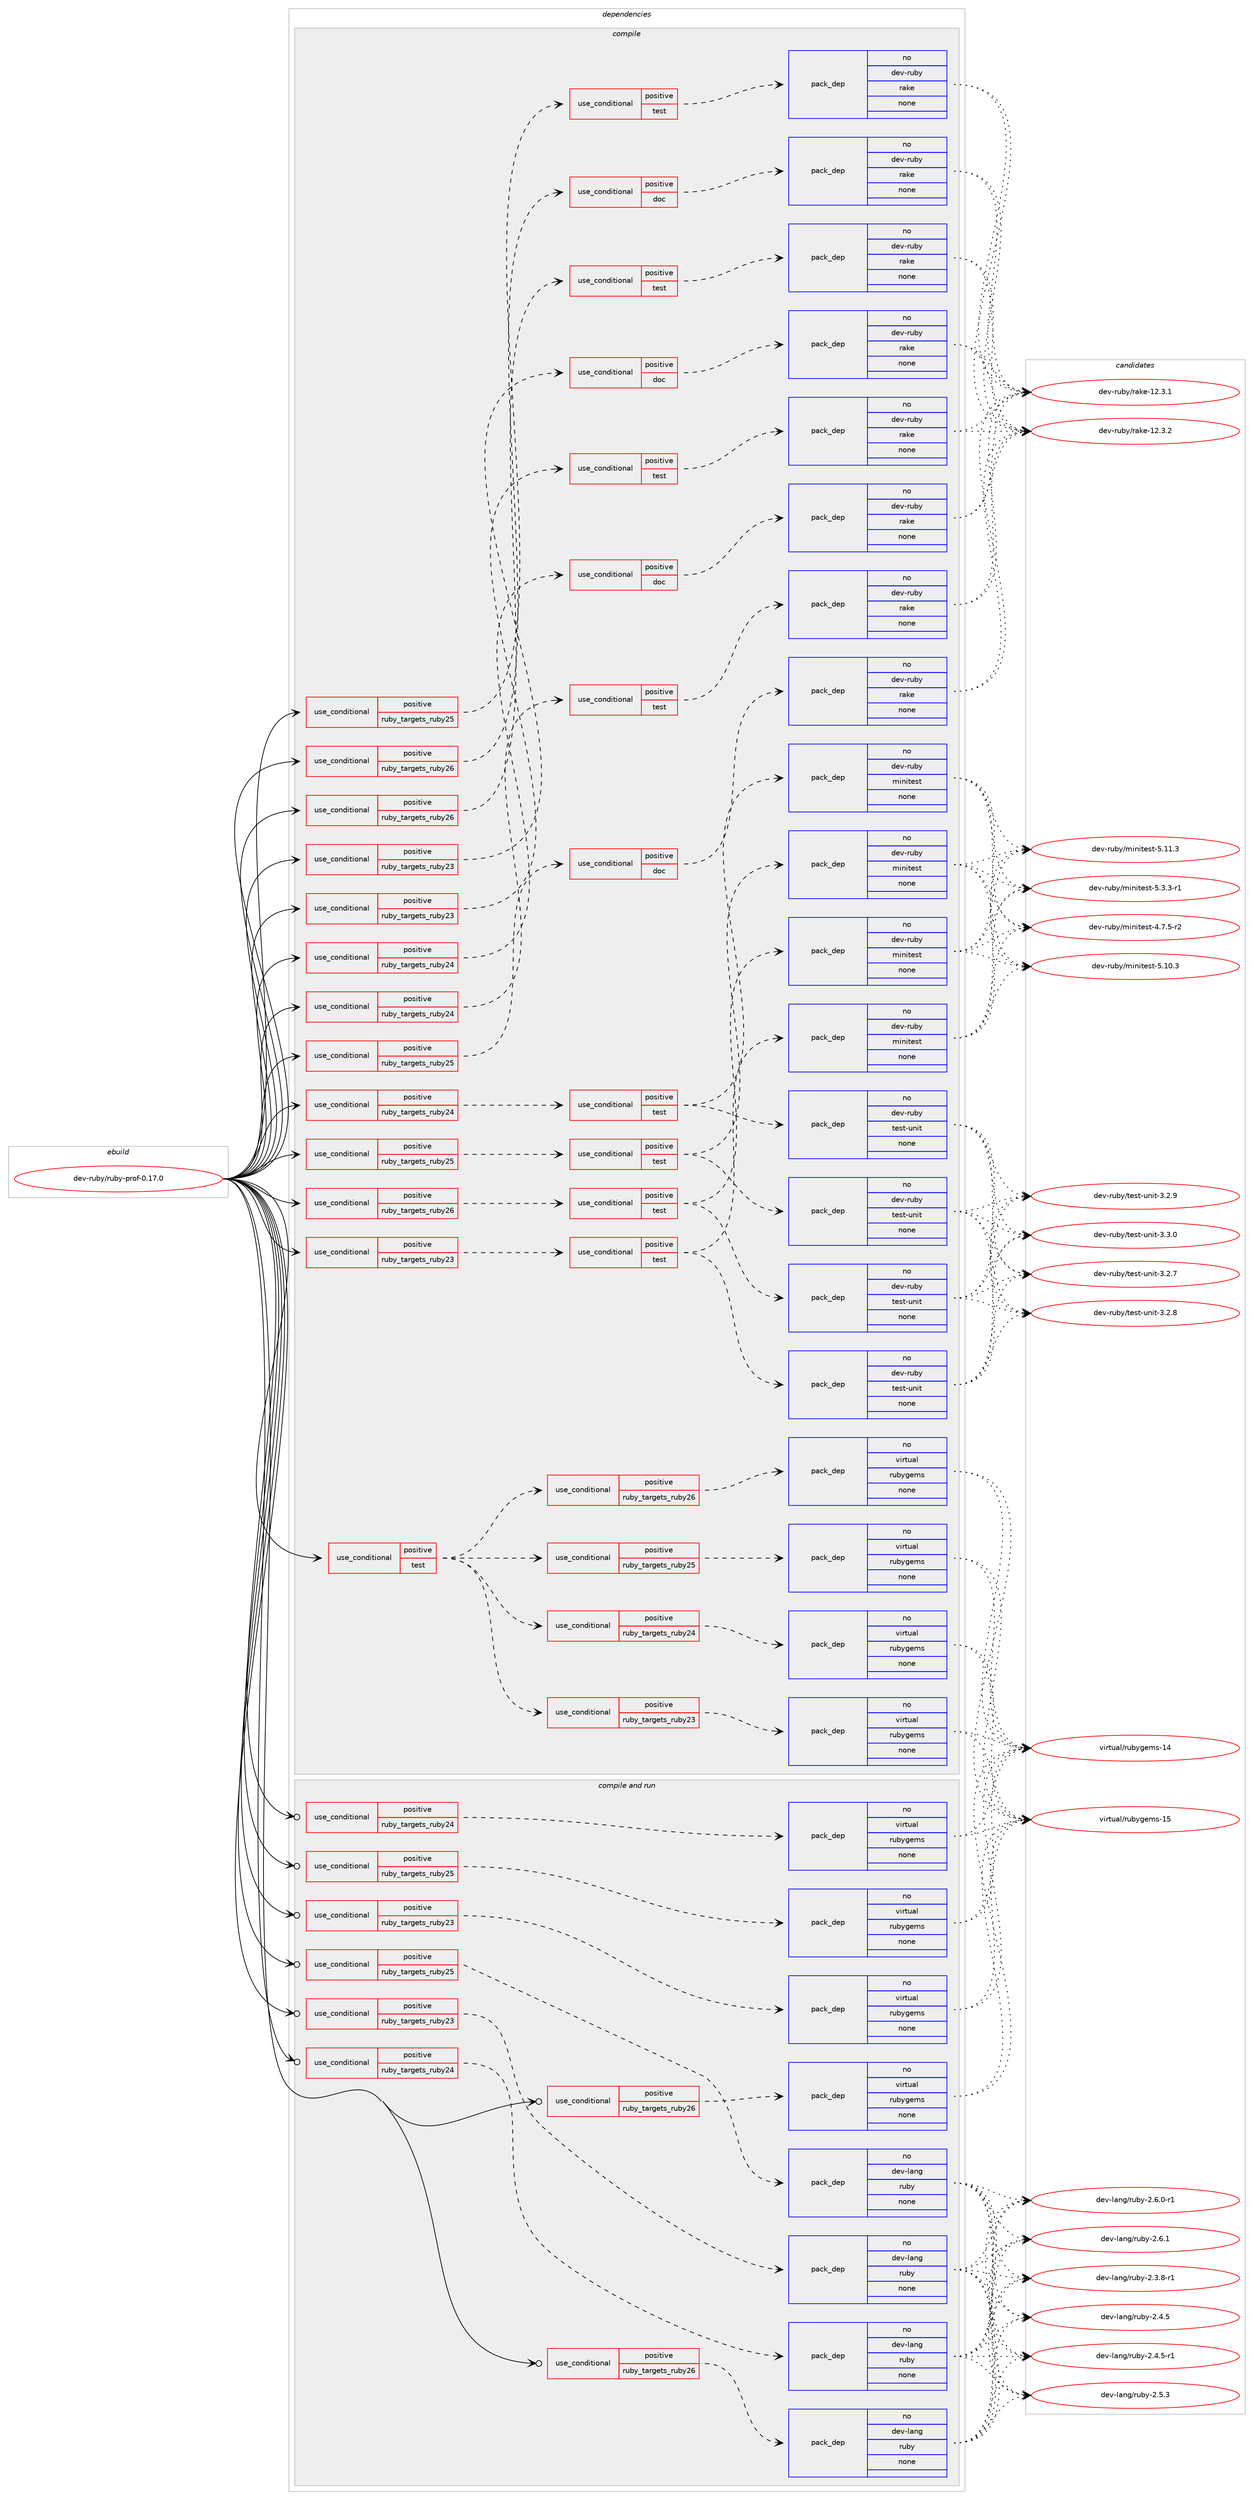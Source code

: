 digraph prolog {

# *************
# Graph options
# *************

newrank=true;
concentrate=true;
compound=true;
graph [rankdir=LR,fontname=Helvetica,fontsize=10,ranksep=1.5];#, ranksep=2.5, nodesep=0.2];
edge  [arrowhead=vee];
node  [fontname=Helvetica,fontsize=10];

# **********
# The ebuild
# **********

subgraph cluster_leftcol {
color=gray;
rank=same;
label=<<i>ebuild</i>>;
id [label="dev-ruby/ruby-prof-0.17.0", color=red, width=4, href="../dev-ruby/ruby-prof-0.17.0.svg"];
}

# ****************
# The dependencies
# ****************

subgraph cluster_midcol {
color=gray;
label=<<i>dependencies</i>>;
subgraph cluster_compile {
fillcolor="#eeeeee";
style=filled;
label=<<i>compile</i>>;
subgraph cond415959 {
dependency1524948 [label=<<TABLE BORDER="0" CELLBORDER="1" CELLSPACING="0" CELLPADDING="4"><TR><TD ROWSPAN="3" CELLPADDING="10">use_conditional</TD></TR><TR><TD>positive</TD></TR><TR><TD>ruby_targets_ruby23</TD></TR></TABLE>>, shape=none, color=red];
subgraph cond415960 {
dependency1524949 [label=<<TABLE BORDER="0" CELLBORDER="1" CELLSPACING="0" CELLPADDING="4"><TR><TD ROWSPAN="3" CELLPADDING="10">use_conditional</TD></TR><TR><TD>positive</TD></TR><TR><TD>doc</TD></TR></TABLE>>, shape=none, color=red];
subgraph pack1085483 {
dependency1524950 [label=<<TABLE BORDER="0" CELLBORDER="1" CELLSPACING="0" CELLPADDING="4" WIDTH="220"><TR><TD ROWSPAN="6" CELLPADDING="30">pack_dep</TD></TR><TR><TD WIDTH="110">no</TD></TR><TR><TD>dev-ruby</TD></TR><TR><TD>rake</TD></TR><TR><TD>none</TD></TR><TR><TD></TD></TR></TABLE>>, shape=none, color=blue];
}
dependency1524949:e -> dependency1524950:w [weight=20,style="dashed",arrowhead="vee"];
}
dependency1524948:e -> dependency1524949:w [weight=20,style="dashed",arrowhead="vee"];
}
id:e -> dependency1524948:w [weight=20,style="solid",arrowhead="vee"];
subgraph cond415961 {
dependency1524951 [label=<<TABLE BORDER="0" CELLBORDER="1" CELLSPACING="0" CELLPADDING="4"><TR><TD ROWSPAN="3" CELLPADDING="10">use_conditional</TD></TR><TR><TD>positive</TD></TR><TR><TD>ruby_targets_ruby23</TD></TR></TABLE>>, shape=none, color=red];
subgraph cond415962 {
dependency1524952 [label=<<TABLE BORDER="0" CELLBORDER="1" CELLSPACING="0" CELLPADDING="4"><TR><TD ROWSPAN="3" CELLPADDING="10">use_conditional</TD></TR><TR><TD>positive</TD></TR><TR><TD>test</TD></TR></TABLE>>, shape=none, color=red];
subgraph pack1085484 {
dependency1524953 [label=<<TABLE BORDER="0" CELLBORDER="1" CELLSPACING="0" CELLPADDING="4" WIDTH="220"><TR><TD ROWSPAN="6" CELLPADDING="30">pack_dep</TD></TR><TR><TD WIDTH="110">no</TD></TR><TR><TD>dev-ruby</TD></TR><TR><TD>rake</TD></TR><TR><TD>none</TD></TR><TR><TD></TD></TR></TABLE>>, shape=none, color=blue];
}
dependency1524952:e -> dependency1524953:w [weight=20,style="dashed",arrowhead="vee"];
}
dependency1524951:e -> dependency1524952:w [weight=20,style="dashed",arrowhead="vee"];
}
id:e -> dependency1524951:w [weight=20,style="solid",arrowhead="vee"];
subgraph cond415963 {
dependency1524954 [label=<<TABLE BORDER="0" CELLBORDER="1" CELLSPACING="0" CELLPADDING="4"><TR><TD ROWSPAN="3" CELLPADDING="10">use_conditional</TD></TR><TR><TD>positive</TD></TR><TR><TD>ruby_targets_ruby23</TD></TR></TABLE>>, shape=none, color=red];
subgraph cond415964 {
dependency1524955 [label=<<TABLE BORDER="0" CELLBORDER="1" CELLSPACING="0" CELLPADDING="4"><TR><TD ROWSPAN="3" CELLPADDING="10">use_conditional</TD></TR><TR><TD>positive</TD></TR><TR><TD>test</TD></TR></TABLE>>, shape=none, color=red];
subgraph pack1085485 {
dependency1524956 [label=<<TABLE BORDER="0" CELLBORDER="1" CELLSPACING="0" CELLPADDING="4" WIDTH="220"><TR><TD ROWSPAN="6" CELLPADDING="30">pack_dep</TD></TR><TR><TD WIDTH="110">no</TD></TR><TR><TD>dev-ruby</TD></TR><TR><TD>test-unit</TD></TR><TR><TD>none</TD></TR><TR><TD></TD></TR></TABLE>>, shape=none, color=blue];
}
dependency1524955:e -> dependency1524956:w [weight=20,style="dashed",arrowhead="vee"];
subgraph pack1085486 {
dependency1524957 [label=<<TABLE BORDER="0" CELLBORDER="1" CELLSPACING="0" CELLPADDING="4" WIDTH="220"><TR><TD ROWSPAN="6" CELLPADDING="30">pack_dep</TD></TR><TR><TD WIDTH="110">no</TD></TR><TR><TD>dev-ruby</TD></TR><TR><TD>minitest</TD></TR><TR><TD>none</TD></TR><TR><TD></TD></TR></TABLE>>, shape=none, color=blue];
}
dependency1524955:e -> dependency1524957:w [weight=20,style="dashed",arrowhead="vee"];
}
dependency1524954:e -> dependency1524955:w [weight=20,style="dashed",arrowhead="vee"];
}
id:e -> dependency1524954:w [weight=20,style="solid",arrowhead="vee"];
subgraph cond415965 {
dependency1524958 [label=<<TABLE BORDER="0" CELLBORDER="1" CELLSPACING="0" CELLPADDING="4"><TR><TD ROWSPAN="3" CELLPADDING="10">use_conditional</TD></TR><TR><TD>positive</TD></TR><TR><TD>ruby_targets_ruby24</TD></TR></TABLE>>, shape=none, color=red];
subgraph cond415966 {
dependency1524959 [label=<<TABLE BORDER="0" CELLBORDER="1" CELLSPACING="0" CELLPADDING="4"><TR><TD ROWSPAN="3" CELLPADDING="10">use_conditional</TD></TR><TR><TD>positive</TD></TR><TR><TD>doc</TD></TR></TABLE>>, shape=none, color=red];
subgraph pack1085487 {
dependency1524960 [label=<<TABLE BORDER="0" CELLBORDER="1" CELLSPACING="0" CELLPADDING="4" WIDTH="220"><TR><TD ROWSPAN="6" CELLPADDING="30">pack_dep</TD></TR><TR><TD WIDTH="110">no</TD></TR><TR><TD>dev-ruby</TD></TR><TR><TD>rake</TD></TR><TR><TD>none</TD></TR><TR><TD></TD></TR></TABLE>>, shape=none, color=blue];
}
dependency1524959:e -> dependency1524960:w [weight=20,style="dashed",arrowhead="vee"];
}
dependency1524958:e -> dependency1524959:w [weight=20,style="dashed",arrowhead="vee"];
}
id:e -> dependency1524958:w [weight=20,style="solid",arrowhead="vee"];
subgraph cond415967 {
dependency1524961 [label=<<TABLE BORDER="0" CELLBORDER="1" CELLSPACING="0" CELLPADDING="4"><TR><TD ROWSPAN="3" CELLPADDING="10">use_conditional</TD></TR><TR><TD>positive</TD></TR><TR><TD>ruby_targets_ruby24</TD></TR></TABLE>>, shape=none, color=red];
subgraph cond415968 {
dependency1524962 [label=<<TABLE BORDER="0" CELLBORDER="1" CELLSPACING="0" CELLPADDING="4"><TR><TD ROWSPAN="3" CELLPADDING="10">use_conditional</TD></TR><TR><TD>positive</TD></TR><TR><TD>test</TD></TR></TABLE>>, shape=none, color=red];
subgraph pack1085488 {
dependency1524963 [label=<<TABLE BORDER="0" CELLBORDER="1" CELLSPACING="0" CELLPADDING="4" WIDTH="220"><TR><TD ROWSPAN="6" CELLPADDING="30">pack_dep</TD></TR><TR><TD WIDTH="110">no</TD></TR><TR><TD>dev-ruby</TD></TR><TR><TD>rake</TD></TR><TR><TD>none</TD></TR><TR><TD></TD></TR></TABLE>>, shape=none, color=blue];
}
dependency1524962:e -> dependency1524963:w [weight=20,style="dashed",arrowhead="vee"];
}
dependency1524961:e -> dependency1524962:w [weight=20,style="dashed",arrowhead="vee"];
}
id:e -> dependency1524961:w [weight=20,style="solid",arrowhead="vee"];
subgraph cond415969 {
dependency1524964 [label=<<TABLE BORDER="0" CELLBORDER="1" CELLSPACING="0" CELLPADDING="4"><TR><TD ROWSPAN="3" CELLPADDING="10">use_conditional</TD></TR><TR><TD>positive</TD></TR><TR><TD>ruby_targets_ruby24</TD></TR></TABLE>>, shape=none, color=red];
subgraph cond415970 {
dependency1524965 [label=<<TABLE BORDER="0" CELLBORDER="1" CELLSPACING="0" CELLPADDING="4"><TR><TD ROWSPAN="3" CELLPADDING="10">use_conditional</TD></TR><TR><TD>positive</TD></TR><TR><TD>test</TD></TR></TABLE>>, shape=none, color=red];
subgraph pack1085489 {
dependency1524966 [label=<<TABLE BORDER="0" CELLBORDER="1" CELLSPACING="0" CELLPADDING="4" WIDTH="220"><TR><TD ROWSPAN="6" CELLPADDING="30">pack_dep</TD></TR><TR><TD WIDTH="110">no</TD></TR><TR><TD>dev-ruby</TD></TR><TR><TD>test-unit</TD></TR><TR><TD>none</TD></TR><TR><TD></TD></TR></TABLE>>, shape=none, color=blue];
}
dependency1524965:e -> dependency1524966:w [weight=20,style="dashed",arrowhead="vee"];
subgraph pack1085490 {
dependency1524967 [label=<<TABLE BORDER="0" CELLBORDER="1" CELLSPACING="0" CELLPADDING="4" WIDTH="220"><TR><TD ROWSPAN="6" CELLPADDING="30">pack_dep</TD></TR><TR><TD WIDTH="110">no</TD></TR><TR><TD>dev-ruby</TD></TR><TR><TD>minitest</TD></TR><TR><TD>none</TD></TR><TR><TD></TD></TR></TABLE>>, shape=none, color=blue];
}
dependency1524965:e -> dependency1524967:w [weight=20,style="dashed",arrowhead="vee"];
}
dependency1524964:e -> dependency1524965:w [weight=20,style="dashed",arrowhead="vee"];
}
id:e -> dependency1524964:w [weight=20,style="solid",arrowhead="vee"];
subgraph cond415971 {
dependency1524968 [label=<<TABLE BORDER="0" CELLBORDER="1" CELLSPACING="0" CELLPADDING="4"><TR><TD ROWSPAN="3" CELLPADDING="10">use_conditional</TD></TR><TR><TD>positive</TD></TR><TR><TD>ruby_targets_ruby25</TD></TR></TABLE>>, shape=none, color=red];
subgraph cond415972 {
dependency1524969 [label=<<TABLE BORDER="0" CELLBORDER="1" CELLSPACING="0" CELLPADDING="4"><TR><TD ROWSPAN="3" CELLPADDING="10">use_conditional</TD></TR><TR><TD>positive</TD></TR><TR><TD>doc</TD></TR></TABLE>>, shape=none, color=red];
subgraph pack1085491 {
dependency1524970 [label=<<TABLE BORDER="0" CELLBORDER="1" CELLSPACING="0" CELLPADDING="4" WIDTH="220"><TR><TD ROWSPAN="6" CELLPADDING="30">pack_dep</TD></TR><TR><TD WIDTH="110">no</TD></TR><TR><TD>dev-ruby</TD></TR><TR><TD>rake</TD></TR><TR><TD>none</TD></TR><TR><TD></TD></TR></TABLE>>, shape=none, color=blue];
}
dependency1524969:e -> dependency1524970:w [weight=20,style="dashed",arrowhead="vee"];
}
dependency1524968:e -> dependency1524969:w [weight=20,style="dashed",arrowhead="vee"];
}
id:e -> dependency1524968:w [weight=20,style="solid",arrowhead="vee"];
subgraph cond415973 {
dependency1524971 [label=<<TABLE BORDER="0" CELLBORDER="1" CELLSPACING="0" CELLPADDING="4"><TR><TD ROWSPAN="3" CELLPADDING="10">use_conditional</TD></TR><TR><TD>positive</TD></TR><TR><TD>ruby_targets_ruby25</TD></TR></TABLE>>, shape=none, color=red];
subgraph cond415974 {
dependency1524972 [label=<<TABLE BORDER="0" CELLBORDER="1" CELLSPACING="0" CELLPADDING="4"><TR><TD ROWSPAN="3" CELLPADDING="10">use_conditional</TD></TR><TR><TD>positive</TD></TR><TR><TD>test</TD></TR></TABLE>>, shape=none, color=red];
subgraph pack1085492 {
dependency1524973 [label=<<TABLE BORDER="0" CELLBORDER="1" CELLSPACING="0" CELLPADDING="4" WIDTH="220"><TR><TD ROWSPAN="6" CELLPADDING="30">pack_dep</TD></TR><TR><TD WIDTH="110">no</TD></TR><TR><TD>dev-ruby</TD></TR><TR><TD>rake</TD></TR><TR><TD>none</TD></TR><TR><TD></TD></TR></TABLE>>, shape=none, color=blue];
}
dependency1524972:e -> dependency1524973:w [weight=20,style="dashed",arrowhead="vee"];
}
dependency1524971:e -> dependency1524972:w [weight=20,style="dashed",arrowhead="vee"];
}
id:e -> dependency1524971:w [weight=20,style="solid",arrowhead="vee"];
subgraph cond415975 {
dependency1524974 [label=<<TABLE BORDER="0" CELLBORDER="1" CELLSPACING="0" CELLPADDING="4"><TR><TD ROWSPAN="3" CELLPADDING="10">use_conditional</TD></TR><TR><TD>positive</TD></TR><TR><TD>ruby_targets_ruby25</TD></TR></TABLE>>, shape=none, color=red];
subgraph cond415976 {
dependency1524975 [label=<<TABLE BORDER="0" CELLBORDER="1" CELLSPACING="0" CELLPADDING="4"><TR><TD ROWSPAN="3" CELLPADDING="10">use_conditional</TD></TR><TR><TD>positive</TD></TR><TR><TD>test</TD></TR></TABLE>>, shape=none, color=red];
subgraph pack1085493 {
dependency1524976 [label=<<TABLE BORDER="0" CELLBORDER="1" CELLSPACING="0" CELLPADDING="4" WIDTH="220"><TR><TD ROWSPAN="6" CELLPADDING="30">pack_dep</TD></TR><TR><TD WIDTH="110">no</TD></TR><TR><TD>dev-ruby</TD></TR><TR><TD>test-unit</TD></TR><TR><TD>none</TD></TR><TR><TD></TD></TR></TABLE>>, shape=none, color=blue];
}
dependency1524975:e -> dependency1524976:w [weight=20,style="dashed",arrowhead="vee"];
subgraph pack1085494 {
dependency1524977 [label=<<TABLE BORDER="0" CELLBORDER="1" CELLSPACING="0" CELLPADDING="4" WIDTH="220"><TR><TD ROWSPAN="6" CELLPADDING="30">pack_dep</TD></TR><TR><TD WIDTH="110">no</TD></TR><TR><TD>dev-ruby</TD></TR><TR><TD>minitest</TD></TR><TR><TD>none</TD></TR><TR><TD></TD></TR></TABLE>>, shape=none, color=blue];
}
dependency1524975:e -> dependency1524977:w [weight=20,style="dashed",arrowhead="vee"];
}
dependency1524974:e -> dependency1524975:w [weight=20,style="dashed",arrowhead="vee"];
}
id:e -> dependency1524974:w [weight=20,style="solid",arrowhead="vee"];
subgraph cond415977 {
dependency1524978 [label=<<TABLE BORDER="0" CELLBORDER="1" CELLSPACING="0" CELLPADDING="4"><TR><TD ROWSPAN="3" CELLPADDING="10">use_conditional</TD></TR><TR><TD>positive</TD></TR><TR><TD>ruby_targets_ruby26</TD></TR></TABLE>>, shape=none, color=red];
subgraph cond415978 {
dependency1524979 [label=<<TABLE BORDER="0" CELLBORDER="1" CELLSPACING="0" CELLPADDING="4"><TR><TD ROWSPAN="3" CELLPADDING="10">use_conditional</TD></TR><TR><TD>positive</TD></TR><TR><TD>doc</TD></TR></TABLE>>, shape=none, color=red];
subgraph pack1085495 {
dependency1524980 [label=<<TABLE BORDER="0" CELLBORDER="1" CELLSPACING="0" CELLPADDING="4" WIDTH="220"><TR><TD ROWSPAN="6" CELLPADDING="30">pack_dep</TD></TR><TR><TD WIDTH="110">no</TD></TR><TR><TD>dev-ruby</TD></TR><TR><TD>rake</TD></TR><TR><TD>none</TD></TR><TR><TD></TD></TR></TABLE>>, shape=none, color=blue];
}
dependency1524979:e -> dependency1524980:w [weight=20,style="dashed",arrowhead="vee"];
}
dependency1524978:e -> dependency1524979:w [weight=20,style="dashed",arrowhead="vee"];
}
id:e -> dependency1524978:w [weight=20,style="solid",arrowhead="vee"];
subgraph cond415979 {
dependency1524981 [label=<<TABLE BORDER="0" CELLBORDER="1" CELLSPACING="0" CELLPADDING="4"><TR><TD ROWSPAN="3" CELLPADDING="10">use_conditional</TD></TR><TR><TD>positive</TD></TR><TR><TD>ruby_targets_ruby26</TD></TR></TABLE>>, shape=none, color=red];
subgraph cond415980 {
dependency1524982 [label=<<TABLE BORDER="0" CELLBORDER="1" CELLSPACING="0" CELLPADDING="4"><TR><TD ROWSPAN="3" CELLPADDING="10">use_conditional</TD></TR><TR><TD>positive</TD></TR><TR><TD>test</TD></TR></TABLE>>, shape=none, color=red];
subgraph pack1085496 {
dependency1524983 [label=<<TABLE BORDER="0" CELLBORDER="1" CELLSPACING="0" CELLPADDING="4" WIDTH="220"><TR><TD ROWSPAN="6" CELLPADDING="30">pack_dep</TD></TR><TR><TD WIDTH="110">no</TD></TR><TR><TD>dev-ruby</TD></TR><TR><TD>rake</TD></TR><TR><TD>none</TD></TR><TR><TD></TD></TR></TABLE>>, shape=none, color=blue];
}
dependency1524982:e -> dependency1524983:w [weight=20,style="dashed",arrowhead="vee"];
}
dependency1524981:e -> dependency1524982:w [weight=20,style="dashed",arrowhead="vee"];
}
id:e -> dependency1524981:w [weight=20,style="solid",arrowhead="vee"];
subgraph cond415981 {
dependency1524984 [label=<<TABLE BORDER="0" CELLBORDER="1" CELLSPACING="0" CELLPADDING="4"><TR><TD ROWSPAN="3" CELLPADDING="10">use_conditional</TD></TR><TR><TD>positive</TD></TR><TR><TD>ruby_targets_ruby26</TD></TR></TABLE>>, shape=none, color=red];
subgraph cond415982 {
dependency1524985 [label=<<TABLE BORDER="0" CELLBORDER="1" CELLSPACING="0" CELLPADDING="4"><TR><TD ROWSPAN="3" CELLPADDING="10">use_conditional</TD></TR><TR><TD>positive</TD></TR><TR><TD>test</TD></TR></TABLE>>, shape=none, color=red];
subgraph pack1085497 {
dependency1524986 [label=<<TABLE BORDER="0" CELLBORDER="1" CELLSPACING="0" CELLPADDING="4" WIDTH="220"><TR><TD ROWSPAN="6" CELLPADDING="30">pack_dep</TD></TR><TR><TD WIDTH="110">no</TD></TR><TR><TD>dev-ruby</TD></TR><TR><TD>test-unit</TD></TR><TR><TD>none</TD></TR><TR><TD></TD></TR></TABLE>>, shape=none, color=blue];
}
dependency1524985:e -> dependency1524986:w [weight=20,style="dashed",arrowhead="vee"];
subgraph pack1085498 {
dependency1524987 [label=<<TABLE BORDER="0" CELLBORDER="1" CELLSPACING="0" CELLPADDING="4" WIDTH="220"><TR><TD ROWSPAN="6" CELLPADDING="30">pack_dep</TD></TR><TR><TD WIDTH="110">no</TD></TR><TR><TD>dev-ruby</TD></TR><TR><TD>minitest</TD></TR><TR><TD>none</TD></TR><TR><TD></TD></TR></TABLE>>, shape=none, color=blue];
}
dependency1524985:e -> dependency1524987:w [weight=20,style="dashed",arrowhead="vee"];
}
dependency1524984:e -> dependency1524985:w [weight=20,style="dashed",arrowhead="vee"];
}
id:e -> dependency1524984:w [weight=20,style="solid",arrowhead="vee"];
subgraph cond415983 {
dependency1524988 [label=<<TABLE BORDER="0" CELLBORDER="1" CELLSPACING="0" CELLPADDING="4"><TR><TD ROWSPAN="3" CELLPADDING="10">use_conditional</TD></TR><TR><TD>positive</TD></TR><TR><TD>test</TD></TR></TABLE>>, shape=none, color=red];
subgraph cond415984 {
dependency1524989 [label=<<TABLE BORDER="0" CELLBORDER="1" CELLSPACING="0" CELLPADDING="4"><TR><TD ROWSPAN="3" CELLPADDING="10">use_conditional</TD></TR><TR><TD>positive</TD></TR><TR><TD>ruby_targets_ruby23</TD></TR></TABLE>>, shape=none, color=red];
subgraph pack1085499 {
dependency1524990 [label=<<TABLE BORDER="0" CELLBORDER="1" CELLSPACING="0" CELLPADDING="4" WIDTH="220"><TR><TD ROWSPAN="6" CELLPADDING="30">pack_dep</TD></TR><TR><TD WIDTH="110">no</TD></TR><TR><TD>virtual</TD></TR><TR><TD>rubygems</TD></TR><TR><TD>none</TD></TR><TR><TD></TD></TR></TABLE>>, shape=none, color=blue];
}
dependency1524989:e -> dependency1524990:w [weight=20,style="dashed",arrowhead="vee"];
}
dependency1524988:e -> dependency1524989:w [weight=20,style="dashed",arrowhead="vee"];
subgraph cond415985 {
dependency1524991 [label=<<TABLE BORDER="0" CELLBORDER="1" CELLSPACING="0" CELLPADDING="4"><TR><TD ROWSPAN="3" CELLPADDING="10">use_conditional</TD></TR><TR><TD>positive</TD></TR><TR><TD>ruby_targets_ruby24</TD></TR></TABLE>>, shape=none, color=red];
subgraph pack1085500 {
dependency1524992 [label=<<TABLE BORDER="0" CELLBORDER="1" CELLSPACING="0" CELLPADDING="4" WIDTH="220"><TR><TD ROWSPAN="6" CELLPADDING="30">pack_dep</TD></TR><TR><TD WIDTH="110">no</TD></TR><TR><TD>virtual</TD></TR><TR><TD>rubygems</TD></TR><TR><TD>none</TD></TR><TR><TD></TD></TR></TABLE>>, shape=none, color=blue];
}
dependency1524991:e -> dependency1524992:w [weight=20,style="dashed",arrowhead="vee"];
}
dependency1524988:e -> dependency1524991:w [weight=20,style="dashed",arrowhead="vee"];
subgraph cond415986 {
dependency1524993 [label=<<TABLE BORDER="0" CELLBORDER="1" CELLSPACING="0" CELLPADDING="4"><TR><TD ROWSPAN="3" CELLPADDING="10">use_conditional</TD></TR><TR><TD>positive</TD></TR><TR><TD>ruby_targets_ruby25</TD></TR></TABLE>>, shape=none, color=red];
subgraph pack1085501 {
dependency1524994 [label=<<TABLE BORDER="0" CELLBORDER="1" CELLSPACING="0" CELLPADDING="4" WIDTH="220"><TR><TD ROWSPAN="6" CELLPADDING="30">pack_dep</TD></TR><TR><TD WIDTH="110">no</TD></TR><TR><TD>virtual</TD></TR><TR><TD>rubygems</TD></TR><TR><TD>none</TD></TR><TR><TD></TD></TR></TABLE>>, shape=none, color=blue];
}
dependency1524993:e -> dependency1524994:w [weight=20,style="dashed",arrowhead="vee"];
}
dependency1524988:e -> dependency1524993:w [weight=20,style="dashed",arrowhead="vee"];
subgraph cond415987 {
dependency1524995 [label=<<TABLE BORDER="0" CELLBORDER="1" CELLSPACING="0" CELLPADDING="4"><TR><TD ROWSPAN="3" CELLPADDING="10">use_conditional</TD></TR><TR><TD>positive</TD></TR><TR><TD>ruby_targets_ruby26</TD></TR></TABLE>>, shape=none, color=red];
subgraph pack1085502 {
dependency1524996 [label=<<TABLE BORDER="0" CELLBORDER="1" CELLSPACING="0" CELLPADDING="4" WIDTH="220"><TR><TD ROWSPAN="6" CELLPADDING="30">pack_dep</TD></TR><TR><TD WIDTH="110">no</TD></TR><TR><TD>virtual</TD></TR><TR><TD>rubygems</TD></TR><TR><TD>none</TD></TR><TR><TD></TD></TR></TABLE>>, shape=none, color=blue];
}
dependency1524995:e -> dependency1524996:w [weight=20,style="dashed",arrowhead="vee"];
}
dependency1524988:e -> dependency1524995:w [weight=20,style="dashed",arrowhead="vee"];
}
id:e -> dependency1524988:w [weight=20,style="solid",arrowhead="vee"];
}
subgraph cluster_compileandrun {
fillcolor="#eeeeee";
style=filled;
label=<<i>compile and run</i>>;
subgraph cond415988 {
dependency1524997 [label=<<TABLE BORDER="0" CELLBORDER="1" CELLSPACING="0" CELLPADDING="4"><TR><TD ROWSPAN="3" CELLPADDING="10">use_conditional</TD></TR><TR><TD>positive</TD></TR><TR><TD>ruby_targets_ruby23</TD></TR></TABLE>>, shape=none, color=red];
subgraph pack1085503 {
dependency1524998 [label=<<TABLE BORDER="0" CELLBORDER="1" CELLSPACING="0" CELLPADDING="4" WIDTH="220"><TR><TD ROWSPAN="6" CELLPADDING="30">pack_dep</TD></TR><TR><TD WIDTH="110">no</TD></TR><TR><TD>dev-lang</TD></TR><TR><TD>ruby</TD></TR><TR><TD>none</TD></TR><TR><TD></TD></TR></TABLE>>, shape=none, color=blue];
}
dependency1524997:e -> dependency1524998:w [weight=20,style="dashed",arrowhead="vee"];
}
id:e -> dependency1524997:w [weight=20,style="solid",arrowhead="odotvee"];
subgraph cond415989 {
dependency1524999 [label=<<TABLE BORDER="0" CELLBORDER="1" CELLSPACING="0" CELLPADDING="4"><TR><TD ROWSPAN="3" CELLPADDING="10">use_conditional</TD></TR><TR><TD>positive</TD></TR><TR><TD>ruby_targets_ruby23</TD></TR></TABLE>>, shape=none, color=red];
subgraph pack1085504 {
dependency1525000 [label=<<TABLE BORDER="0" CELLBORDER="1" CELLSPACING="0" CELLPADDING="4" WIDTH="220"><TR><TD ROWSPAN="6" CELLPADDING="30">pack_dep</TD></TR><TR><TD WIDTH="110">no</TD></TR><TR><TD>virtual</TD></TR><TR><TD>rubygems</TD></TR><TR><TD>none</TD></TR><TR><TD></TD></TR></TABLE>>, shape=none, color=blue];
}
dependency1524999:e -> dependency1525000:w [weight=20,style="dashed",arrowhead="vee"];
}
id:e -> dependency1524999:w [weight=20,style="solid",arrowhead="odotvee"];
subgraph cond415990 {
dependency1525001 [label=<<TABLE BORDER="0" CELLBORDER="1" CELLSPACING="0" CELLPADDING="4"><TR><TD ROWSPAN="3" CELLPADDING="10">use_conditional</TD></TR><TR><TD>positive</TD></TR><TR><TD>ruby_targets_ruby24</TD></TR></TABLE>>, shape=none, color=red];
subgraph pack1085505 {
dependency1525002 [label=<<TABLE BORDER="0" CELLBORDER="1" CELLSPACING="0" CELLPADDING="4" WIDTH="220"><TR><TD ROWSPAN="6" CELLPADDING="30">pack_dep</TD></TR><TR><TD WIDTH="110">no</TD></TR><TR><TD>dev-lang</TD></TR><TR><TD>ruby</TD></TR><TR><TD>none</TD></TR><TR><TD></TD></TR></TABLE>>, shape=none, color=blue];
}
dependency1525001:e -> dependency1525002:w [weight=20,style="dashed",arrowhead="vee"];
}
id:e -> dependency1525001:w [weight=20,style="solid",arrowhead="odotvee"];
subgraph cond415991 {
dependency1525003 [label=<<TABLE BORDER="0" CELLBORDER="1" CELLSPACING="0" CELLPADDING="4"><TR><TD ROWSPAN="3" CELLPADDING="10">use_conditional</TD></TR><TR><TD>positive</TD></TR><TR><TD>ruby_targets_ruby24</TD></TR></TABLE>>, shape=none, color=red];
subgraph pack1085506 {
dependency1525004 [label=<<TABLE BORDER="0" CELLBORDER="1" CELLSPACING="0" CELLPADDING="4" WIDTH="220"><TR><TD ROWSPAN="6" CELLPADDING="30">pack_dep</TD></TR><TR><TD WIDTH="110">no</TD></TR><TR><TD>virtual</TD></TR><TR><TD>rubygems</TD></TR><TR><TD>none</TD></TR><TR><TD></TD></TR></TABLE>>, shape=none, color=blue];
}
dependency1525003:e -> dependency1525004:w [weight=20,style="dashed",arrowhead="vee"];
}
id:e -> dependency1525003:w [weight=20,style="solid",arrowhead="odotvee"];
subgraph cond415992 {
dependency1525005 [label=<<TABLE BORDER="0" CELLBORDER="1" CELLSPACING="0" CELLPADDING="4"><TR><TD ROWSPAN="3" CELLPADDING="10">use_conditional</TD></TR><TR><TD>positive</TD></TR><TR><TD>ruby_targets_ruby25</TD></TR></TABLE>>, shape=none, color=red];
subgraph pack1085507 {
dependency1525006 [label=<<TABLE BORDER="0" CELLBORDER="1" CELLSPACING="0" CELLPADDING="4" WIDTH="220"><TR><TD ROWSPAN="6" CELLPADDING="30">pack_dep</TD></TR><TR><TD WIDTH="110">no</TD></TR><TR><TD>dev-lang</TD></TR><TR><TD>ruby</TD></TR><TR><TD>none</TD></TR><TR><TD></TD></TR></TABLE>>, shape=none, color=blue];
}
dependency1525005:e -> dependency1525006:w [weight=20,style="dashed",arrowhead="vee"];
}
id:e -> dependency1525005:w [weight=20,style="solid",arrowhead="odotvee"];
subgraph cond415993 {
dependency1525007 [label=<<TABLE BORDER="0" CELLBORDER="1" CELLSPACING="0" CELLPADDING="4"><TR><TD ROWSPAN="3" CELLPADDING="10">use_conditional</TD></TR><TR><TD>positive</TD></TR><TR><TD>ruby_targets_ruby25</TD></TR></TABLE>>, shape=none, color=red];
subgraph pack1085508 {
dependency1525008 [label=<<TABLE BORDER="0" CELLBORDER="1" CELLSPACING="0" CELLPADDING="4" WIDTH="220"><TR><TD ROWSPAN="6" CELLPADDING="30">pack_dep</TD></TR><TR><TD WIDTH="110">no</TD></TR><TR><TD>virtual</TD></TR><TR><TD>rubygems</TD></TR><TR><TD>none</TD></TR><TR><TD></TD></TR></TABLE>>, shape=none, color=blue];
}
dependency1525007:e -> dependency1525008:w [weight=20,style="dashed",arrowhead="vee"];
}
id:e -> dependency1525007:w [weight=20,style="solid",arrowhead="odotvee"];
subgraph cond415994 {
dependency1525009 [label=<<TABLE BORDER="0" CELLBORDER="1" CELLSPACING="0" CELLPADDING="4"><TR><TD ROWSPAN="3" CELLPADDING="10">use_conditional</TD></TR><TR><TD>positive</TD></TR><TR><TD>ruby_targets_ruby26</TD></TR></TABLE>>, shape=none, color=red];
subgraph pack1085509 {
dependency1525010 [label=<<TABLE BORDER="0" CELLBORDER="1" CELLSPACING="0" CELLPADDING="4" WIDTH="220"><TR><TD ROWSPAN="6" CELLPADDING="30">pack_dep</TD></TR><TR><TD WIDTH="110">no</TD></TR><TR><TD>dev-lang</TD></TR><TR><TD>ruby</TD></TR><TR><TD>none</TD></TR><TR><TD></TD></TR></TABLE>>, shape=none, color=blue];
}
dependency1525009:e -> dependency1525010:w [weight=20,style="dashed",arrowhead="vee"];
}
id:e -> dependency1525009:w [weight=20,style="solid",arrowhead="odotvee"];
subgraph cond415995 {
dependency1525011 [label=<<TABLE BORDER="0" CELLBORDER="1" CELLSPACING="0" CELLPADDING="4"><TR><TD ROWSPAN="3" CELLPADDING="10">use_conditional</TD></TR><TR><TD>positive</TD></TR><TR><TD>ruby_targets_ruby26</TD></TR></TABLE>>, shape=none, color=red];
subgraph pack1085510 {
dependency1525012 [label=<<TABLE BORDER="0" CELLBORDER="1" CELLSPACING="0" CELLPADDING="4" WIDTH="220"><TR><TD ROWSPAN="6" CELLPADDING="30">pack_dep</TD></TR><TR><TD WIDTH="110">no</TD></TR><TR><TD>virtual</TD></TR><TR><TD>rubygems</TD></TR><TR><TD>none</TD></TR><TR><TD></TD></TR></TABLE>>, shape=none, color=blue];
}
dependency1525011:e -> dependency1525012:w [weight=20,style="dashed",arrowhead="vee"];
}
id:e -> dependency1525011:w [weight=20,style="solid",arrowhead="odotvee"];
}
subgraph cluster_run {
fillcolor="#eeeeee";
style=filled;
label=<<i>run</i>>;
}
}

# **************
# The candidates
# **************

subgraph cluster_choices {
rank=same;
color=gray;
label=<<i>candidates</i>>;

subgraph choice1085483 {
color=black;
nodesep=1;
choice1001011184511411798121471149710710145495046514649 [label="dev-ruby/rake-12.3.1", color=red, width=4,href="../dev-ruby/rake-12.3.1.svg"];
choice1001011184511411798121471149710710145495046514650 [label="dev-ruby/rake-12.3.2", color=red, width=4,href="../dev-ruby/rake-12.3.2.svg"];
dependency1524950:e -> choice1001011184511411798121471149710710145495046514649:w [style=dotted,weight="100"];
dependency1524950:e -> choice1001011184511411798121471149710710145495046514650:w [style=dotted,weight="100"];
}
subgraph choice1085484 {
color=black;
nodesep=1;
choice1001011184511411798121471149710710145495046514649 [label="dev-ruby/rake-12.3.1", color=red, width=4,href="../dev-ruby/rake-12.3.1.svg"];
choice1001011184511411798121471149710710145495046514650 [label="dev-ruby/rake-12.3.2", color=red, width=4,href="../dev-ruby/rake-12.3.2.svg"];
dependency1524953:e -> choice1001011184511411798121471149710710145495046514649:w [style=dotted,weight="100"];
dependency1524953:e -> choice1001011184511411798121471149710710145495046514650:w [style=dotted,weight="100"];
}
subgraph choice1085485 {
color=black;
nodesep=1;
choice10010111845114117981214711610111511645117110105116455146504655 [label="dev-ruby/test-unit-3.2.7", color=red, width=4,href="../dev-ruby/test-unit-3.2.7.svg"];
choice10010111845114117981214711610111511645117110105116455146504656 [label="dev-ruby/test-unit-3.2.8", color=red, width=4,href="../dev-ruby/test-unit-3.2.8.svg"];
choice10010111845114117981214711610111511645117110105116455146504657 [label="dev-ruby/test-unit-3.2.9", color=red, width=4,href="../dev-ruby/test-unit-3.2.9.svg"];
choice10010111845114117981214711610111511645117110105116455146514648 [label="dev-ruby/test-unit-3.3.0", color=red, width=4,href="../dev-ruby/test-unit-3.3.0.svg"];
dependency1524956:e -> choice10010111845114117981214711610111511645117110105116455146504655:w [style=dotted,weight="100"];
dependency1524956:e -> choice10010111845114117981214711610111511645117110105116455146504656:w [style=dotted,weight="100"];
dependency1524956:e -> choice10010111845114117981214711610111511645117110105116455146504657:w [style=dotted,weight="100"];
dependency1524956:e -> choice10010111845114117981214711610111511645117110105116455146514648:w [style=dotted,weight="100"];
}
subgraph choice1085486 {
color=black;
nodesep=1;
choice1001011184511411798121471091051101051161011151164552465546534511450 [label="dev-ruby/minitest-4.7.5-r2", color=red, width=4,href="../dev-ruby/minitest-4.7.5-r2.svg"];
choice10010111845114117981214710910511010511610111511645534649484651 [label="dev-ruby/minitest-5.10.3", color=red, width=4,href="../dev-ruby/minitest-5.10.3.svg"];
choice10010111845114117981214710910511010511610111511645534649494651 [label="dev-ruby/minitest-5.11.3", color=red, width=4,href="../dev-ruby/minitest-5.11.3.svg"];
choice1001011184511411798121471091051101051161011151164553465146514511449 [label="dev-ruby/minitest-5.3.3-r1", color=red, width=4,href="../dev-ruby/minitest-5.3.3-r1.svg"];
dependency1524957:e -> choice1001011184511411798121471091051101051161011151164552465546534511450:w [style=dotted,weight="100"];
dependency1524957:e -> choice10010111845114117981214710910511010511610111511645534649484651:w [style=dotted,weight="100"];
dependency1524957:e -> choice10010111845114117981214710910511010511610111511645534649494651:w [style=dotted,weight="100"];
dependency1524957:e -> choice1001011184511411798121471091051101051161011151164553465146514511449:w [style=dotted,weight="100"];
}
subgraph choice1085487 {
color=black;
nodesep=1;
choice1001011184511411798121471149710710145495046514649 [label="dev-ruby/rake-12.3.1", color=red, width=4,href="../dev-ruby/rake-12.3.1.svg"];
choice1001011184511411798121471149710710145495046514650 [label="dev-ruby/rake-12.3.2", color=red, width=4,href="../dev-ruby/rake-12.3.2.svg"];
dependency1524960:e -> choice1001011184511411798121471149710710145495046514649:w [style=dotted,weight="100"];
dependency1524960:e -> choice1001011184511411798121471149710710145495046514650:w [style=dotted,weight="100"];
}
subgraph choice1085488 {
color=black;
nodesep=1;
choice1001011184511411798121471149710710145495046514649 [label="dev-ruby/rake-12.3.1", color=red, width=4,href="../dev-ruby/rake-12.3.1.svg"];
choice1001011184511411798121471149710710145495046514650 [label="dev-ruby/rake-12.3.2", color=red, width=4,href="../dev-ruby/rake-12.3.2.svg"];
dependency1524963:e -> choice1001011184511411798121471149710710145495046514649:w [style=dotted,weight="100"];
dependency1524963:e -> choice1001011184511411798121471149710710145495046514650:w [style=dotted,weight="100"];
}
subgraph choice1085489 {
color=black;
nodesep=1;
choice10010111845114117981214711610111511645117110105116455146504655 [label="dev-ruby/test-unit-3.2.7", color=red, width=4,href="../dev-ruby/test-unit-3.2.7.svg"];
choice10010111845114117981214711610111511645117110105116455146504656 [label="dev-ruby/test-unit-3.2.8", color=red, width=4,href="../dev-ruby/test-unit-3.2.8.svg"];
choice10010111845114117981214711610111511645117110105116455146504657 [label="dev-ruby/test-unit-3.2.9", color=red, width=4,href="../dev-ruby/test-unit-3.2.9.svg"];
choice10010111845114117981214711610111511645117110105116455146514648 [label="dev-ruby/test-unit-3.3.0", color=red, width=4,href="../dev-ruby/test-unit-3.3.0.svg"];
dependency1524966:e -> choice10010111845114117981214711610111511645117110105116455146504655:w [style=dotted,weight="100"];
dependency1524966:e -> choice10010111845114117981214711610111511645117110105116455146504656:w [style=dotted,weight="100"];
dependency1524966:e -> choice10010111845114117981214711610111511645117110105116455146504657:w [style=dotted,weight="100"];
dependency1524966:e -> choice10010111845114117981214711610111511645117110105116455146514648:w [style=dotted,weight="100"];
}
subgraph choice1085490 {
color=black;
nodesep=1;
choice1001011184511411798121471091051101051161011151164552465546534511450 [label="dev-ruby/minitest-4.7.5-r2", color=red, width=4,href="../dev-ruby/minitest-4.7.5-r2.svg"];
choice10010111845114117981214710910511010511610111511645534649484651 [label="dev-ruby/minitest-5.10.3", color=red, width=4,href="../dev-ruby/minitest-5.10.3.svg"];
choice10010111845114117981214710910511010511610111511645534649494651 [label="dev-ruby/minitest-5.11.3", color=red, width=4,href="../dev-ruby/minitest-5.11.3.svg"];
choice1001011184511411798121471091051101051161011151164553465146514511449 [label="dev-ruby/minitest-5.3.3-r1", color=red, width=4,href="../dev-ruby/minitest-5.3.3-r1.svg"];
dependency1524967:e -> choice1001011184511411798121471091051101051161011151164552465546534511450:w [style=dotted,weight="100"];
dependency1524967:e -> choice10010111845114117981214710910511010511610111511645534649484651:w [style=dotted,weight="100"];
dependency1524967:e -> choice10010111845114117981214710910511010511610111511645534649494651:w [style=dotted,weight="100"];
dependency1524967:e -> choice1001011184511411798121471091051101051161011151164553465146514511449:w [style=dotted,weight="100"];
}
subgraph choice1085491 {
color=black;
nodesep=1;
choice1001011184511411798121471149710710145495046514649 [label="dev-ruby/rake-12.3.1", color=red, width=4,href="../dev-ruby/rake-12.3.1.svg"];
choice1001011184511411798121471149710710145495046514650 [label="dev-ruby/rake-12.3.2", color=red, width=4,href="../dev-ruby/rake-12.3.2.svg"];
dependency1524970:e -> choice1001011184511411798121471149710710145495046514649:w [style=dotted,weight="100"];
dependency1524970:e -> choice1001011184511411798121471149710710145495046514650:w [style=dotted,weight="100"];
}
subgraph choice1085492 {
color=black;
nodesep=1;
choice1001011184511411798121471149710710145495046514649 [label="dev-ruby/rake-12.3.1", color=red, width=4,href="../dev-ruby/rake-12.3.1.svg"];
choice1001011184511411798121471149710710145495046514650 [label="dev-ruby/rake-12.3.2", color=red, width=4,href="../dev-ruby/rake-12.3.2.svg"];
dependency1524973:e -> choice1001011184511411798121471149710710145495046514649:w [style=dotted,weight="100"];
dependency1524973:e -> choice1001011184511411798121471149710710145495046514650:w [style=dotted,weight="100"];
}
subgraph choice1085493 {
color=black;
nodesep=1;
choice10010111845114117981214711610111511645117110105116455146504655 [label="dev-ruby/test-unit-3.2.7", color=red, width=4,href="../dev-ruby/test-unit-3.2.7.svg"];
choice10010111845114117981214711610111511645117110105116455146504656 [label="dev-ruby/test-unit-3.2.8", color=red, width=4,href="../dev-ruby/test-unit-3.2.8.svg"];
choice10010111845114117981214711610111511645117110105116455146504657 [label="dev-ruby/test-unit-3.2.9", color=red, width=4,href="../dev-ruby/test-unit-3.2.9.svg"];
choice10010111845114117981214711610111511645117110105116455146514648 [label="dev-ruby/test-unit-3.3.0", color=red, width=4,href="../dev-ruby/test-unit-3.3.0.svg"];
dependency1524976:e -> choice10010111845114117981214711610111511645117110105116455146504655:w [style=dotted,weight="100"];
dependency1524976:e -> choice10010111845114117981214711610111511645117110105116455146504656:w [style=dotted,weight="100"];
dependency1524976:e -> choice10010111845114117981214711610111511645117110105116455146504657:w [style=dotted,weight="100"];
dependency1524976:e -> choice10010111845114117981214711610111511645117110105116455146514648:w [style=dotted,weight="100"];
}
subgraph choice1085494 {
color=black;
nodesep=1;
choice1001011184511411798121471091051101051161011151164552465546534511450 [label="dev-ruby/minitest-4.7.5-r2", color=red, width=4,href="../dev-ruby/minitest-4.7.5-r2.svg"];
choice10010111845114117981214710910511010511610111511645534649484651 [label="dev-ruby/minitest-5.10.3", color=red, width=4,href="../dev-ruby/minitest-5.10.3.svg"];
choice10010111845114117981214710910511010511610111511645534649494651 [label="dev-ruby/minitest-5.11.3", color=red, width=4,href="../dev-ruby/minitest-5.11.3.svg"];
choice1001011184511411798121471091051101051161011151164553465146514511449 [label="dev-ruby/minitest-5.3.3-r1", color=red, width=4,href="../dev-ruby/minitest-5.3.3-r1.svg"];
dependency1524977:e -> choice1001011184511411798121471091051101051161011151164552465546534511450:w [style=dotted,weight="100"];
dependency1524977:e -> choice10010111845114117981214710910511010511610111511645534649484651:w [style=dotted,weight="100"];
dependency1524977:e -> choice10010111845114117981214710910511010511610111511645534649494651:w [style=dotted,weight="100"];
dependency1524977:e -> choice1001011184511411798121471091051101051161011151164553465146514511449:w [style=dotted,weight="100"];
}
subgraph choice1085495 {
color=black;
nodesep=1;
choice1001011184511411798121471149710710145495046514649 [label="dev-ruby/rake-12.3.1", color=red, width=4,href="../dev-ruby/rake-12.3.1.svg"];
choice1001011184511411798121471149710710145495046514650 [label="dev-ruby/rake-12.3.2", color=red, width=4,href="../dev-ruby/rake-12.3.2.svg"];
dependency1524980:e -> choice1001011184511411798121471149710710145495046514649:w [style=dotted,weight="100"];
dependency1524980:e -> choice1001011184511411798121471149710710145495046514650:w [style=dotted,weight="100"];
}
subgraph choice1085496 {
color=black;
nodesep=1;
choice1001011184511411798121471149710710145495046514649 [label="dev-ruby/rake-12.3.1", color=red, width=4,href="../dev-ruby/rake-12.3.1.svg"];
choice1001011184511411798121471149710710145495046514650 [label="dev-ruby/rake-12.3.2", color=red, width=4,href="../dev-ruby/rake-12.3.2.svg"];
dependency1524983:e -> choice1001011184511411798121471149710710145495046514649:w [style=dotted,weight="100"];
dependency1524983:e -> choice1001011184511411798121471149710710145495046514650:w [style=dotted,weight="100"];
}
subgraph choice1085497 {
color=black;
nodesep=1;
choice10010111845114117981214711610111511645117110105116455146504655 [label="dev-ruby/test-unit-3.2.7", color=red, width=4,href="../dev-ruby/test-unit-3.2.7.svg"];
choice10010111845114117981214711610111511645117110105116455146504656 [label="dev-ruby/test-unit-3.2.8", color=red, width=4,href="../dev-ruby/test-unit-3.2.8.svg"];
choice10010111845114117981214711610111511645117110105116455146504657 [label="dev-ruby/test-unit-3.2.9", color=red, width=4,href="../dev-ruby/test-unit-3.2.9.svg"];
choice10010111845114117981214711610111511645117110105116455146514648 [label="dev-ruby/test-unit-3.3.0", color=red, width=4,href="../dev-ruby/test-unit-3.3.0.svg"];
dependency1524986:e -> choice10010111845114117981214711610111511645117110105116455146504655:w [style=dotted,weight="100"];
dependency1524986:e -> choice10010111845114117981214711610111511645117110105116455146504656:w [style=dotted,weight="100"];
dependency1524986:e -> choice10010111845114117981214711610111511645117110105116455146504657:w [style=dotted,weight="100"];
dependency1524986:e -> choice10010111845114117981214711610111511645117110105116455146514648:w [style=dotted,weight="100"];
}
subgraph choice1085498 {
color=black;
nodesep=1;
choice1001011184511411798121471091051101051161011151164552465546534511450 [label="dev-ruby/minitest-4.7.5-r2", color=red, width=4,href="../dev-ruby/minitest-4.7.5-r2.svg"];
choice10010111845114117981214710910511010511610111511645534649484651 [label="dev-ruby/minitest-5.10.3", color=red, width=4,href="../dev-ruby/minitest-5.10.3.svg"];
choice10010111845114117981214710910511010511610111511645534649494651 [label="dev-ruby/minitest-5.11.3", color=red, width=4,href="../dev-ruby/minitest-5.11.3.svg"];
choice1001011184511411798121471091051101051161011151164553465146514511449 [label="dev-ruby/minitest-5.3.3-r1", color=red, width=4,href="../dev-ruby/minitest-5.3.3-r1.svg"];
dependency1524987:e -> choice1001011184511411798121471091051101051161011151164552465546534511450:w [style=dotted,weight="100"];
dependency1524987:e -> choice10010111845114117981214710910511010511610111511645534649484651:w [style=dotted,weight="100"];
dependency1524987:e -> choice10010111845114117981214710910511010511610111511645534649494651:w [style=dotted,weight="100"];
dependency1524987:e -> choice1001011184511411798121471091051101051161011151164553465146514511449:w [style=dotted,weight="100"];
}
subgraph choice1085499 {
color=black;
nodesep=1;
choice118105114116117971084711411798121103101109115454952 [label="virtual/rubygems-14", color=red, width=4,href="../virtual/rubygems-14.svg"];
choice118105114116117971084711411798121103101109115454953 [label="virtual/rubygems-15", color=red, width=4,href="../virtual/rubygems-15.svg"];
dependency1524990:e -> choice118105114116117971084711411798121103101109115454952:w [style=dotted,weight="100"];
dependency1524990:e -> choice118105114116117971084711411798121103101109115454953:w [style=dotted,weight="100"];
}
subgraph choice1085500 {
color=black;
nodesep=1;
choice118105114116117971084711411798121103101109115454952 [label="virtual/rubygems-14", color=red, width=4,href="../virtual/rubygems-14.svg"];
choice118105114116117971084711411798121103101109115454953 [label="virtual/rubygems-15", color=red, width=4,href="../virtual/rubygems-15.svg"];
dependency1524992:e -> choice118105114116117971084711411798121103101109115454952:w [style=dotted,weight="100"];
dependency1524992:e -> choice118105114116117971084711411798121103101109115454953:w [style=dotted,weight="100"];
}
subgraph choice1085501 {
color=black;
nodesep=1;
choice118105114116117971084711411798121103101109115454952 [label="virtual/rubygems-14", color=red, width=4,href="../virtual/rubygems-14.svg"];
choice118105114116117971084711411798121103101109115454953 [label="virtual/rubygems-15", color=red, width=4,href="../virtual/rubygems-15.svg"];
dependency1524994:e -> choice118105114116117971084711411798121103101109115454952:w [style=dotted,weight="100"];
dependency1524994:e -> choice118105114116117971084711411798121103101109115454953:w [style=dotted,weight="100"];
}
subgraph choice1085502 {
color=black;
nodesep=1;
choice118105114116117971084711411798121103101109115454952 [label="virtual/rubygems-14", color=red, width=4,href="../virtual/rubygems-14.svg"];
choice118105114116117971084711411798121103101109115454953 [label="virtual/rubygems-15", color=red, width=4,href="../virtual/rubygems-15.svg"];
dependency1524996:e -> choice118105114116117971084711411798121103101109115454952:w [style=dotted,weight="100"];
dependency1524996:e -> choice118105114116117971084711411798121103101109115454953:w [style=dotted,weight="100"];
}
subgraph choice1085503 {
color=black;
nodesep=1;
choice100101118451089711010347114117981214550465146564511449 [label="dev-lang/ruby-2.3.8-r1", color=red, width=4,href="../dev-lang/ruby-2.3.8-r1.svg"];
choice10010111845108971101034711411798121455046524653 [label="dev-lang/ruby-2.4.5", color=red, width=4,href="../dev-lang/ruby-2.4.5.svg"];
choice100101118451089711010347114117981214550465246534511449 [label="dev-lang/ruby-2.4.5-r1", color=red, width=4,href="../dev-lang/ruby-2.4.5-r1.svg"];
choice10010111845108971101034711411798121455046534651 [label="dev-lang/ruby-2.5.3", color=red, width=4,href="../dev-lang/ruby-2.5.3.svg"];
choice100101118451089711010347114117981214550465446484511449 [label="dev-lang/ruby-2.6.0-r1", color=red, width=4,href="../dev-lang/ruby-2.6.0-r1.svg"];
choice10010111845108971101034711411798121455046544649 [label="dev-lang/ruby-2.6.1", color=red, width=4,href="../dev-lang/ruby-2.6.1.svg"];
dependency1524998:e -> choice100101118451089711010347114117981214550465146564511449:w [style=dotted,weight="100"];
dependency1524998:e -> choice10010111845108971101034711411798121455046524653:w [style=dotted,weight="100"];
dependency1524998:e -> choice100101118451089711010347114117981214550465246534511449:w [style=dotted,weight="100"];
dependency1524998:e -> choice10010111845108971101034711411798121455046534651:w [style=dotted,weight="100"];
dependency1524998:e -> choice100101118451089711010347114117981214550465446484511449:w [style=dotted,weight="100"];
dependency1524998:e -> choice10010111845108971101034711411798121455046544649:w [style=dotted,weight="100"];
}
subgraph choice1085504 {
color=black;
nodesep=1;
choice118105114116117971084711411798121103101109115454952 [label="virtual/rubygems-14", color=red, width=4,href="../virtual/rubygems-14.svg"];
choice118105114116117971084711411798121103101109115454953 [label="virtual/rubygems-15", color=red, width=4,href="../virtual/rubygems-15.svg"];
dependency1525000:e -> choice118105114116117971084711411798121103101109115454952:w [style=dotted,weight="100"];
dependency1525000:e -> choice118105114116117971084711411798121103101109115454953:w [style=dotted,weight="100"];
}
subgraph choice1085505 {
color=black;
nodesep=1;
choice100101118451089711010347114117981214550465146564511449 [label="dev-lang/ruby-2.3.8-r1", color=red, width=4,href="../dev-lang/ruby-2.3.8-r1.svg"];
choice10010111845108971101034711411798121455046524653 [label="dev-lang/ruby-2.4.5", color=red, width=4,href="../dev-lang/ruby-2.4.5.svg"];
choice100101118451089711010347114117981214550465246534511449 [label="dev-lang/ruby-2.4.5-r1", color=red, width=4,href="../dev-lang/ruby-2.4.5-r1.svg"];
choice10010111845108971101034711411798121455046534651 [label="dev-lang/ruby-2.5.3", color=red, width=4,href="../dev-lang/ruby-2.5.3.svg"];
choice100101118451089711010347114117981214550465446484511449 [label="dev-lang/ruby-2.6.0-r1", color=red, width=4,href="../dev-lang/ruby-2.6.0-r1.svg"];
choice10010111845108971101034711411798121455046544649 [label="dev-lang/ruby-2.6.1", color=red, width=4,href="../dev-lang/ruby-2.6.1.svg"];
dependency1525002:e -> choice100101118451089711010347114117981214550465146564511449:w [style=dotted,weight="100"];
dependency1525002:e -> choice10010111845108971101034711411798121455046524653:w [style=dotted,weight="100"];
dependency1525002:e -> choice100101118451089711010347114117981214550465246534511449:w [style=dotted,weight="100"];
dependency1525002:e -> choice10010111845108971101034711411798121455046534651:w [style=dotted,weight="100"];
dependency1525002:e -> choice100101118451089711010347114117981214550465446484511449:w [style=dotted,weight="100"];
dependency1525002:e -> choice10010111845108971101034711411798121455046544649:w [style=dotted,weight="100"];
}
subgraph choice1085506 {
color=black;
nodesep=1;
choice118105114116117971084711411798121103101109115454952 [label="virtual/rubygems-14", color=red, width=4,href="../virtual/rubygems-14.svg"];
choice118105114116117971084711411798121103101109115454953 [label="virtual/rubygems-15", color=red, width=4,href="../virtual/rubygems-15.svg"];
dependency1525004:e -> choice118105114116117971084711411798121103101109115454952:w [style=dotted,weight="100"];
dependency1525004:e -> choice118105114116117971084711411798121103101109115454953:w [style=dotted,weight="100"];
}
subgraph choice1085507 {
color=black;
nodesep=1;
choice100101118451089711010347114117981214550465146564511449 [label="dev-lang/ruby-2.3.8-r1", color=red, width=4,href="../dev-lang/ruby-2.3.8-r1.svg"];
choice10010111845108971101034711411798121455046524653 [label="dev-lang/ruby-2.4.5", color=red, width=4,href="../dev-lang/ruby-2.4.5.svg"];
choice100101118451089711010347114117981214550465246534511449 [label="dev-lang/ruby-2.4.5-r1", color=red, width=4,href="../dev-lang/ruby-2.4.5-r1.svg"];
choice10010111845108971101034711411798121455046534651 [label="dev-lang/ruby-2.5.3", color=red, width=4,href="../dev-lang/ruby-2.5.3.svg"];
choice100101118451089711010347114117981214550465446484511449 [label="dev-lang/ruby-2.6.0-r1", color=red, width=4,href="../dev-lang/ruby-2.6.0-r1.svg"];
choice10010111845108971101034711411798121455046544649 [label="dev-lang/ruby-2.6.1", color=red, width=4,href="../dev-lang/ruby-2.6.1.svg"];
dependency1525006:e -> choice100101118451089711010347114117981214550465146564511449:w [style=dotted,weight="100"];
dependency1525006:e -> choice10010111845108971101034711411798121455046524653:w [style=dotted,weight="100"];
dependency1525006:e -> choice100101118451089711010347114117981214550465246534511449:w [style=dotted,weight="100"];
dependency1525006:e -> choice10010111845108971101034711411798121455046534651:w [style=dotted,weight="100"];
dependency1525006:e -> choice100101118451089711010347114117981214550465446484511449:w [style=dotted,weight="100"];
dependency1525006:e -> choice10010111845108971101034711411798121455046544649:w [style=dotted,weight="100"];
}
subgraph choice1085508 {
color=black;
nodesep=1;
choice118105114116117971084711411798121103101109115454952 [label="virtual/rubygems-14", color=red, width=4,href="../virtual/rubygems-14.svg"];
choice118105114116117971084711411798121103101109115454953 [label="virtual/rubygems-15", color=red, width=4,href="../virtual/rubygems-15.svg"];
dependency1525008:e -> choice118105114116117971084711411798121103101109115454952:w [style=dotted,weight="100"];
dependency1525008:e -> choice118105114116117971084711411798121103101109115454953:w [style=dotted,weight="100"];
}
subgraph choice1085509 {
color=black;
nodesep=1;
choice100101118451089711010347114117981214550465146564511449 [label="dev-lang/ruby-2.3.8-r1", color=red, width=4,href="../dev-lang/ruby-2.3.8-r1.svg"];
choice10010111845108971101034711411798121455046524653 [label="dev-lang/ruby-2.4.5", color=red, width=4,href="../dev-lang/ruby-2.4.5.svg"];
choice100101118451089711010347114117981214550465246534511449 [label="dev-lang/ruby-2.4.5-r1", color=red, width=4,href="../dev-lang/ruby-2.4.5-r1.svg"];
choice10010111845108971101034711411798121455046534651 [label="dev-lang/ruby-2.5.3", color=red, width=4,href="../dev-lang/ruby-2.5.3.svg"];
choice100101118451089711010347114117981214550465446484511449 [label="dev-lang/ruby-2.6.0-r1", color=red, width=4,href="../dev-lang/ruby-2.6.0-r1.svg"];
choice10010111845108971101034711411798121455046544649 [label="dev-lang/ruby-2.6.1", color=red, width=4,href="../dev-lang/ruby-2.6.1.svg"];
dependency1525010:e -> choice100101118451089711010347114117981214550465146564511449:w [style=dotted,weight="100"];
dependency1525010:e -> choice10010111845108971101034711411798121455046524653:w [style=dotted,weight="100"];
dependency1525010:e -> choice100101118451089711010347114117981214550465246534511449:w [style=dotted,weight="100"];
dependency1525010:e -> choice10010111845108971101034711411798121455046534651:w [style=dotted,weight="100"];
dependency1525010:e -> choice100101118451089711010347114117981214550465446484511449:w [style=dotted,weight="100"];
dependency1525010:e -> choice10010111845108971101034711411798121455046544649:w [style=dotted,weight="100"];
}
subgraph choice1085510 {
color=black;
nodesep=1;
choice118105114116117971084711411798121103101109115454952 [label="virtual/rubygems-14", color=red, width=4,href="../virtual/rubygems-14.svg"];
choice118105114116117971084711411798121103101109115454953 [label="virtual/rubygems-15", color=red, width=4,href="../virtual/rubygems-15.svg"];
dependency1525012:e -> choice118105114116117971084711411798121103101109115454952:w [style=dotted,weight="100"];
dependency1525012:e -> choice118105114116117971084711411798121103101109115454953:w [style=dotted,weight="100"];
}
}

}
